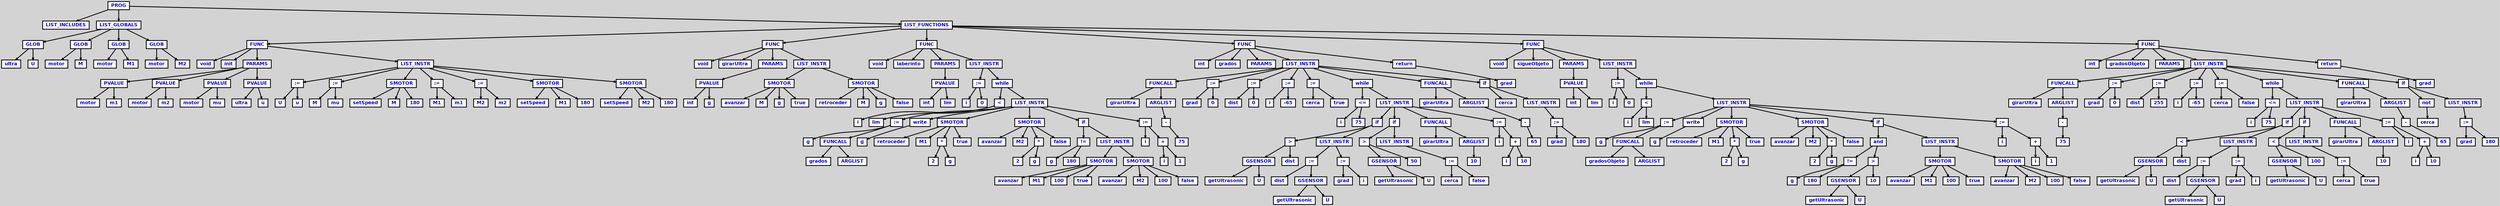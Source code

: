 digraph {

	ordering=out;
	ranksep=.4;
	bgcolor="lightgrey"; node [shape=box, fixedsize=false, fontsize=12, fontname="Helvetica-bold", fontcolor="blue"
		width=.25, height=.25, color="black", fillcolor="white", style="filled, solid, bold"];
	edge [arrowsize=.5, color="black", style="bold"]

  n0 [label="PROG"];
  n1 [label="LIST_INCLUDES"];
  n2 [label="LIST_GLOBALS"];
  n2 [label="LIST_GLOBALS"];
  n3 [label="GLOB"];
  n3 [label="GLOB"];
  n4 [label="ultra"];
  n5 [label="U"];
  n6 [label="GLOB"];
  n6 [label="GLOB"];
  n7 [label="motor"];
  n8 [label="M"];
  n9 [label="GLOB"];
  n9 [label="GLOB"];
  n10 [label="motor"];
  n11 [label="M1"];
  n12 [label="GLOB"];
  n12 [label="GLOB"];
  n13 [label="motor"];
  n14 [label="M2"];
  n15 [label="LIST_FUNCTIONS"];
  n15 [label="LIST_FUNCTIONS"];
  n16 [label="FUNC"];
  n16 [label="FUNC"];
  n17 [label="void"];
  n18 [label="init"];
  n19 [label="PARAMS"];
  n19 [label="PARAMS"];
  n20 [label="PVALUE"];
  n20 [label="PVALUE"];
  n21 [label="motor"];
  n22 [label="m1"];
  n23 [label="PVALUE"];
  n23 [label="PVALUE"];
  n24 [label="motor"];
  n25 [label="m2"];
  n26 [label="PVALUE"];
  n26 [label="PVALUE"];
  n27 [label="motor"];
  n28 [label="mu"];
  n29 [label="PVALUE"];
  n29 [label="PVALUE"];
  n30 [label="ultra"];
  n31 [label="u"];
  n32 [label="LIST_INSTR"];
  n32 [label="LIST_INSTR"];
  n33 [label=":="];
  n33 [label=":="];
  n34 [label="U"];
  n35 [label="u"];
  n36 [label=":="];
  n36 [label=":="];
  n37 [label="M"];
  n38 [label="mu"];
  n39 [label="SMOTOR"];
  n39 [label="SMOTOR"];
  n40 [label="setSpeed"];
  n41 [label="M"];
  n42 [label="180"];
  n43 [label=":="];
  n43 [label=":="];
  n44 [label="M1"];
  n45 [label="m1"];
  n46 [label=":="];
  n46 [label=":="];
  n47 [label="M2"];
  n48 [label="m2"];
  n49 [label="SMOTOR"];
  n49 [label="SMOTOR"];
  n50 [label="setSpeed"];
  n51 [label="M1"];
  n52 [label="180"];
  n53 [label="SMOTOR"];
  n53 [label="SMOTOR"];
  n54 [label="setSpeed"];
  n55 [label="M2"];
  n56 [label="180"];
  n57 [label="FUNC"];
  n57 [label="FUNC"];
  n58 [label="void"];
  n59 [label="girarUltra"];
  n60 [label="PARAMS"];
  n60 [label="PARAMS"];
  n61 [label="PVALUE"];
  n61 [label="PVALUE"];
  n62 [label="int"];
  n63 [label="g"];
  n64 [label="LIST_INSTR"];
  n64 [label="LIST_INSTR"];
  n65 [label="SMOTOR"];
  n65 [label="SMOTOR"];
  n66 [label="avanzar"];
  n67 [label="M"];
  n68 [label="g"];
  n69 [label="true"];
  n70 [label="SMOTOR"];
  n70 [label="SMOTOR"];
  n71 [label="retroceder"];
  n72 [label="M"];
  n73 [label="g"];
  n74 [label="false"];
  n75 [label="FUNC"];
  n75 [label="FUNC"];
  n76 [label="void"];
  n77 [label="laberinto"];
  n78 [label="PARAMS"];
  n78 [label="PARAMS"];
  n79 [label="PVALUE"];
  n79 [label="PVALUE"];
  n80 [label="int"];
  n81 [label="lim"];
  n82 [label="LIST_INSTR"];
  n82 [label="LIST_INSTR"];
  n83 [label=":="];
  n83 [label=":="];
  n84 [label="i"];
  n85 [label="0"];
  n86 [label="while"];
  n86 [label="while"];
  n87 [label="<"];
  n87 [label="<"];
  n88 [label="i"];
  n89 [label="lim"];
  n90 [label="LIST_INSTR"];
  n90 [label="LIST_INSTR"];
  n91 [label=":="];
  n91 [label=":="];
  n92 [label="g"];
  n93 [label="FUNCALL"];
  n93 [label="FUNCALL"];
  n94 [label="grados"];
  n95 [label="ARGLIST"];
  n96 [label="write"];
  n96 [label="write"];
  n97 [label="g"];
  n98 [label="SMOTOR"];
  n98 [label="SMOTOR"];
  n99 [label="retroceder"];
  n100 [label="M1"];
  n101 [label="*"];
  n101 [label="*"];
  n102 [label="2"];
  n103 [label="g"];
  n104 [label="true"];
  n105 [label="SMOTOR"];
  n105 [label="SMOTOR"];
  n106 [label="avanzar"];
  n107 [label="M2"];
  n108 [label="*"];
  n108 [label="*"];
  n109 [label="2"];
  n110 [label="g"];
  n111 [label="false"];
  n112 [label="if"];
  n112 [label="if"];
  n113 [label="!="];
  n113 [label="!="];
  n114 [label="g"];
  n115 [label="180"];
  n116 [label="LIST_INSTR"];
  n116 [label="LIST_INSTR"];
  n117 [label="SMOTOR"];
  n117 [label="SMOTOR"];
  n118 [label="avanzar"];
  n119 [label="M1"];
  n120 [label="100"];
  n121 [label="true"];
  n122 [label="SMOTOR"];
  n122 [label="SMOTOR"];
  n123 [label="avanzar"];
  n124 [label="M2"];
  n125 [label="100"];
  n126 [label="false"];
  n127 [label=":="];
  n127 [label=":="];
  n128 [label="i"];
  n129 [label="+"];
  n129 [label="+"];
  n130 [label="i"];
  n131 [label="1"];
  n132 [label="FUNC"];
  n132 [label="FUNC"];
  n133 [label="int"];
  n134 [label="grados"];
  n135 [label="PARAMS"];
  n136 [label="LIST_INSTR"];
  n136 [label="LIST_INSTR"];
  n137 [label="FUNCALL"];
  n137 [label="FUNCALL"];
  n138 [label="girarUltra"];
  n139 [label="ARGLIST"];
  n139 [label="ARGLIST"];
  n140 [label="-"];
  n140 [label="-"];
  n141 [label="75"];
  n142 [label=":="];
  n142 [label=":="];
  n143 [label="grad"];
  n144 [label="0"];
  n145 [label=":="];
  n145 [label=":="];
  n146 [label="dist"];
  n147 [label="0"];
  n148 [label=":="];
  n148 [label=":="];
  n149 [label="i"];
  n150 [label="-65"];
  n151 [label=":="];
  n151 [label=":="];
  n152 [label="cerca"];
  n153 [label="true"];
  n154 [label="while"];
  n154 [label="while"];
  n155 [label="<="];
  n155 [label="<="];
  n156 [label="i"];
  n157 [label="75"];
  n158 [label="LIST_INSTR"];
  n158 [label="LIST_INSTR"];
  n159 [label="if"];
  n159 [label="if"];
  n160 [label=">"];
  n160 [label=">"];
  n161 [label="GSENSOR"];
  n161 [label="GSENSOR"];
  n162 [label="getUltrasonic"];
  n163 [label="U"];
  n164 [label="dist"];
  n165 [label="LIST_INSTR"];
  n165 [label="LIST_INSTR"];
  n166 [label=":="];
  n166 [label=":="];
  n167 [label="dist"];
  n168 [label="GSENSOR"];
  n168 [label="GSENSOR"];
  n169 [label="getUltrasonic"];
  n170 [label="U"];
  n171 [label=":="];
  n171 [label=":="];
  n172 [label="grad"];
  n173 [label="i"];
  n174 [label="if"];
  n174 [label="if"];
  n175 [label=">"];
  n175 [label=">"];
  n176 [label="GSENSOR"];
  n176 [label="GSENSOR"];
  n177 [label="getUltrasonic"];
  n178 [label="U"];
  n179 [label="50"];
  n180 [label="LIST_INSTR"];
  n180 [label="LIST_INSTR"];
  n181 [label=":="];
  n181 [label=":="];
  n182 [label="cerca"];
  n183 [label="false"];
  n184 [label="FUNCALL"];
  n184 [label="FUNCALL"];
  n185 [label="girarUltra"];
  n186 [label="ARGLIST"];
  n186 [label="ARGLIST"];
  n187 [label="10"];
  n188 [label=":="];
  n188 [label=":="];
  n189 [label="i"];
  n190 [label="+"];
  n190 [label="+"];
  n191 [label="i"];
  n192 [label="10"];
  n193 [label="FUNCALL"];
  n193 [label="FUNCALL"];
  n194 [label="girarUltra"];
  n195 [label="ARGLIST"];
  n195 [label="ARGLIST"];
  n196 [label="-"];
  n196 [label="-"];
  n197 [label="65"];
  n198 [label="if"];
  n198 [label="if"];
  n199 [label="cerca"];
  n200 [label="LIST_INSTR"];
  n200 [label="LIST_INSTR"];
  n201 [label=":="];
  n201 [label=":="];
  n202 [label="grad"];
  n203 [label="180"];
  n204 [label="return"];
  n204 [label="return"];
  n205 [label="grad"];
  n206 [label="FUNC"];
  n206 [label="FUNC"];
  n207 [label="void"];
  n208 [label="sigueObjeto"];
  n209 [label="PARAMS"];
  n209 [label="PARAMS"];
  n210 [label="PVALUE"];
  n210 [label="PVALUE"];
  n211 [label="int"];
  n212 [label="lim"];
  n213 [label="LIST_INSTR"];
  n213 [label="LIST_INSTR"];
  n214 [label=":="];
  n214 [label=":="];
  n215 [label="i"];
  n216 [label="0"];
  n217 [label="while"];
  n217 [label="while"];
  n218 [label="<"];
  n218 [label="<"];
  n219 [label="i"];
  n220 [label="lim"];
  n221 [label="LIST_INSTR"];
  n221 [label="LIST_INSTR"];
  n222 [label=":="];
  n222 [label=":="];
  n223 [label="g"];
  n224 [label="FUNCALL"];
  n224 [label="FUNCALL"];
  n225 [label="gradosObjeto"];
  n226 [label="ARGLIST"];
  n227 [label="write"];
  n227 [label="write"];
  n228 [label="g"];
  n229 [label="SMOTOR"];
  n229 [label="SMOTOR"];
  n230 [label="retroceder"];
  n231 [label="M1"];
  n232 [label="*"];
  n232 [label="*"];
  n233 [label="2"];
  n234 [label="g"];
  n235 [label="true"];
  n236 [label="SMOTOR"];
  n236 [label="SMOTOR"];
  n237 [label="avanzar"];
  n238 [label="M2"];
  n239 [label="*"];
  n239 [label="*"];
  n240 [label="2"];
  n241 [label="g"];
  n242 [label="false"];
  n243 [label="if"];
  n243 [label="if"];
  n244 [label="and"];
  n244 [label="and"];
  n245 [label="!="];
  n245 [label="!="];
  n246 [label="g"];
  n247 [label="180"];
  n248 [label=">"];
  n248 [label=">"];
  n249 [label="GSENSOR"];
  n249 [label="GSENSOR"];
  n250 [label="getUltrasonic"];
  n251 [label="U"];
  n252 [label="10"];
  n253 [label="LIST_INSTR"];
  n253 [label="LIST_INSTR"];
  n254 [label="SMOTOR"];
  n254 [label="SMOTOR"];
  n255 [label="avanzar"];
  n256 [label="M1"];
  n257 [label="100"];
  n258 [label="true"];
  n259 [label="SMOTOR"];
  n259 [label="SMOTOR"];
  n260 [label="avanzar"];
  n261 [label="M2"];
  n262 [label="100"];
  n263 [label="false"];
  n264 [label=":="];
  n264 [label=":="];
  n265 [label="i"];
  n266 [label="+"];
  n266 [label="+"];
  n267 [label="i"];
  n268 [label="1"];
  n269 [label="FUNC"];
  n269 [label="FUNC"];
  n270 [label="int"];
  n271 [label="gradosObjeto"];
  n272 [label="PARAMS"];
  n273 [label="LIST_INSTR"];
  n273 [label="LIST_INSTR"];
  n274 [label="FUNCALL"];
  n274 [label="FUNCALL"];
  n275 [label="girarUltra"];
  n276 [label="ARGLIST"];
  n276 [label="ARGLIST"];
  n277 [label="-"];
  n277 [label="-"];
  n278 [label="75"];
  n279 [label=":="];
  n279 [label=":="];
  n280 [label="grad"];
  n281 [label="0"];
  n282 [label=":="];
  n282 [label=":="];
  n283 [label="dist"];
  n284 [label="255"];
  n285 [label=":="];
  n285 [label=":="];
  n286 [label="i"];
  n287 [label="-65"];
  n288 [label=":="];
  n288 [label=":="];
  n289 [label="cerca"];
  n290 [label="false"];
  n291 [label="while"];
  n291 [label="while"];
  n292 [label="<="];
  n292 [label="<="];
  n293 [label="i"];
  n294 [label="75"];
  n295 [label="LIST_INSTR"];
  n295 [label="LIST_INSTR"];
  n296 [label="if"];
  n296 [label="if"];
  n297 [label="<"];
  n297 [label="<"];
  n298 [label="GSENSOR"];
  n298 [label="GSENSOR"];
  n299 [label="getUltrasonic"];
  n300 [label="U"];
  n301 [label="dist"];
  n302 [label="LIST_INSTR"];
  n302 [label="LIST_INSTR"];
  n303 [label=":="];
  n303 [label=":="];
  n304 [label="dist"];
  n305 [label="GSENSOR"];
  n305 [label="GSENSOR"];
  n306 [label="getUltrasonic"];
  n307 [label="U"];
  n308 [label=":="];
  n308 [label=":="];
  n309 [label="grad"];
  n310 [label="i"];
  n311 [label="if"];
  n311 [label="if"];
  n312 [label="<"];
  n312 [label="<"];
  n313 [label="GSENSOR"];
  n313 [label="GSENSOR"];
  n314 [label="getUltrasonic"];
  n315 [label="U"];
  n316 [label="100"];
  n317 [label="LIST_INSTR"];
  n317 [label="LIST_INSTR"];
  n318 [label=":="];
  n318 [label=":="];
  n319 [label="cerca"];
  n320 [label="true"];
  n321 [label="FUNCALL"];
  n321 [label="FUNCALL"];
  n322 [label="girarUltra"];
  n323 [label="ARGLIST"];
  n323 [label="ARGLIST"];
  n324 [label="10"];
  n325 [label=":="];
  n325 [label=":="];
  n326 [label="i"];
  n327 [label="+"];
  n327 [label="+"];
  n328 [label="i"];
  n329 [label="10"];
  n330 [label="FUNCALL"];
  n330 [label="FUNCALL"];
  n331 [label="girarUltra"];
  n332 [label="ARGLIST"];
  n332 [label="ARGLIST"];
  n333 [label="-"];
  n333 [label="-"];
  n334 [label="65"];
  n335 [label="if"];
  n335 [label="if"];
  n336 [label="not"];
  n336 [label="not"];
  n337 [label="cerca"];
  n338 [label="LIST_INSTR"];
  n338 [label="LIST_INSTR"];
  n339 [label=":="];
  n339 [label=":="];
  n340 [label="grad"];
  n341 [label="180"];
  n342 [label="return"];
  n342 [label="return"];
  n343 [label="grad"];

  n0 -> n1 // "PROG" -> "LIST_INCLUDES"
  n0 -> n2 // "PROG" -> "LIST_GLOBALS"
  n2 -> n3 // "LIST_GLOBALS" -> "GLOB"
  n3 -> n4 // "GLOB" -> "ultra"
  n3 -> n5 // "GLOB" -> "U"
  n2 -> n6 // "LIST_GLOBALS" -> "GLOB"
  n6 -> n7 // "GLOB" -> "motor"
  n6 -> n8 // "GLOB" -> "M"
  n2 -> n9 // "LIST_GLOBALS" -> "GLOB"
  n9 -> n10 // "GLOB" -> "motor"
  n9 -> n11 // "GLOB" -> "M1"
  n2 -> n12 // "LIST_GLOBALS" -> "GLOB"
  n12 -> n13 // "GLOB" -> "motor"
  n12 -> n14 // "GLOB" -> "M2"
  n0 -> n15 // "PROG" -> "LIST_FUNCTIONS"
  n15 -> n16 // "LIST_FUNCTIONS" -> "FUNC"
  n16 -> n17 // "FUNC" -> "void"
  n16 -> n18 // "FUNC" -> "init"
  n16 -> n19 // "FUNC" -> "PARAMS"
  n19 -> n20 // "PARAMS" -> "PVALUE"
  n20 -> n21 // "PVALUE" -> "motor"
  n20 -> n22 // "PVALUE" -> "m1"
  n19 -> n23 // "PARAMS" -> "PVALUE"
  n23 -> n24 // "PVALUE" -> "motor"
  n23 -> n25 // "PVALUE" -> "m2"
  n19 -> n26 // "PARAMS" -> "PVALUE"
  n26 -> n27 // "PVALUE" -> "motor"
  n26 -> n28 // "PVALUE" -> "mu"
  n19 -> n29 // "PARAMS" -> "PVALUE"
  n29 -> n30 // "PVALUE" -> "ultra"
  n29 -> n31 // "PVALUE" -> "u"
  n16 -> n32 // "FUNC" -> "LIST_INSTR"
  n32 -> n33 // "LIST_INSTR" -> ":="
  n33 -> n34 // ":=" -> "U"
  n33 -> n35 // ":=" -> "u"
  n32 -> n36 // "LIST_INSTR" -> ":="
  n36 -> n37 // ":=" -> "M"
  n36 -> n38 // ":=" -> "mu"
  n32 -> n39 // "LIST_INSTR" -> "SMOTOR"
  n39 -> n40 // "SMOTOR" -> "setSpeed"
  n39 -> n41 // "SMOTOR" -> "M"
  n39 -> n42 // "SMOTOR" -> "180"
  n32 -> n43 // "LIST_INSTR" -> ":="
  n43 -> n44 // ":=" -> "M1"
  n43 -> n45 // ":=" -> "m1"
  n32 -> n46 // "LIST_INSTR" -> ":="
  n46 -> n47 // ":=" -> "M2"
  n46 -> n48 // ":=" -> "m2"
  n32 -> n49 // "LIST_INSTR" -> "SMOTOR"
  n49 -> n50 // "SMOTOR" -> "setSpeed"
  n49 -> n51 // "SMOTOR" -> "M1"
  n49 -> n52 // "SMOTOR" -> "180"
  n32 -> n53 // "LIST_INSTR" -> "SMOTOR"
  n53 -> n54 // "SMOTOR" -> "setSpeed"
  n53 -> n55 // "SMOTOR" -> "M2"
  n53 -> n56 // "SMOTOR" -> "180"
  n15 -> n57 // "LIST_FUNCTIONS" -> "FUNC"
  n57 -> n58 // "FUNC" -> "void"
  n57 -> n59 // "FUNC" -> "girarUltra"
  n57 -> n60 // "FUNC" -> "PARAMS"
  n60 -> n61 // "PARAMS" -> "PVALUE"
  n61 -> n62 // "PVALUE" -> "int"
  n61 -> n63 // "PVALUE" -> "g"
  n57 -> n64 // "FUNC" -> "LIST_INSTR"
  n64 -> n65 // "LIST_INSTR" -> "SMOTOR"
  n65 -> n66 // "SMOTOR" -> "avanzar"
  n65 -> n67 // "SMOTOR" -> "M"
  n65 -> n68 // "SMOTOR" -> "g"
  n65 -> n69 // "SMOTOR" -> "true"
  n64 -> n70 // "LIST_INSTR" -> "SMOTOR"
  n70 -> n71 // "SMOTOR" -> "retroceder"
  n70 -> n72 // "SMOTOR" -> "M"
  n70 -> n73 // "SMOTOR" -> "g"
  n70 -> n74 // "SMOTOR" -> "false"
  n15 -> n75 // "LIST_FUNCTIONS" -> "FUNC"
  n75 -> n76 // "FUNC" -> "void"
  n75 -> n77 // "FUNC" -> "laberinto"
  n75 -> n78 // "FUNC" -> "PARAMS"
  n78 -> n79 // "PARAMS" -> "PVALUE"
  n79 -> n80 // "PVALUE" -> "int"
  n79 -> n81 // "PVALUE" -> "lim"
  n75 -> n82 // "FUNC" -> "LIST_INSTR"
  n82 -> n83 // "LIST_INSTR" -> ":="
  n83 -> n84 // ":=" -> "i"
  n83 -> n85 // ":=" -> "0"
  n82 -> n86 // "LIST_INSTR" -> "while"
  n86 -> n87 // "while" -> "<"
  n87 -> n88 // "<" -> "i"
  n87 -> n89 // "<" -> "lim"
  n86 -> n90 // "while" -> "LIST_INSTR"
  n90 -> n91 // "LIST_INSTR" -> ":="
  n91 -> n92 // ":=" -> "g"
  n91 -> n93 // ":=" -> "FUNCALL"
  n93 -> n94 // "FUNCALL" -> "grados"
  n93 -> n95 // "FUNCALL" -> "ARGLIST"
  n90 -> n96 // "LIST_INSTR" -> "write"
  n96 -> n97 // "write" -> "g"
  n90 -> n98 // "LIST_INSTR" -> "SMOTOR"
  n98 -> n99 // "SMOTOR" -> "retroceder"
  n98 -> n100 // "SMOTOR" -> "M1"
  n98 -> n101 // "SMOTOR" -> "*"
  n101 -> n102 // "*" -> "2"
  n101 -> n103 // "*" -> "g"
  n98 -> n104 // "SMOTOR" -> "true"
  n90 -> n105 // "LIST_INSTR" -> "SMOTOR"
  n105 -> n106 // "SMOTOR" -> "avanzar"
  n105 -> n107 // "SMOTOR" -> "M2"
  n105 -> n108 // "SMOTOR" -> "*"
  n108 -> n109 // "*" -> "2"
  n108 -> n110 // "*" -> "g"
  n105 -> n111 // "SMOTOR" -> "false"
  n90 -> n112 // "LIST_INSTR" -> "if"
  n112 -> n113 // "if" -> "!="
  n113 -> n114 // "!=" -> "g"
  n113 -> n115 // "!=" -> "180"
  n112 -> n116 // "if" -> "LIST_INSTR"
  n116 -> n117 // "LIST_INSTR" -> "SMOTOR"
  n117 -> n118 // "SMOTOR" -> "avanzar"
  n117 -> n119 // "SMOTOR" -> "M1"
  n117 -> n120 // "SMOTOR" -> "100"
  n117 -> n121 // "SMOTOR" -> "true"
  n116 -> n122 // "LIST_INSTR" -> "SMOTOR"
  n122 -> n123 // "SMOTOR" -> "avanzar"
  n122 -> n124 // "SMOTOR" -> "M2"
  n122 -> n125 // "SMOTOR" -> "100"
  n122 -> n126 // "SMOTOR" -> "false"
  n90 -> n127 // "LIST_INSTR" -> ":="
  n127 -> n128 // ":=" -> "i"
  n127 -> n129 // ":=" -> "+"
  n129 -> n130 // "+" -> "i"
  n129 -> n131 // "+" -> "1"
  n15 -> n132 // "LIST_FUNCTIONS" -> "FUNC"
  n132 -> n133 // "FUNC" -> "int"
  n132 -> n134 // "FUNC" -> "grados"
  n132 -> n135 // "FUNC" -> "PARAMS"
  n132 -> n136 // "FUNC" -> "LIST_INSTR"
  n136 -> n137 // "LIST_INSTR" -> "FUNCALL"
  n137 -> n138 // "FUNCALL" -> "girarUltra"
  n137 -> n139 // "FUNCALL" -> "ARGLIST"
  n139 -> n140 // "ARGLIST" -> "-"
  n140 -> n141 // "-" -> "75"
  n136 -> n142 // "LIST_INSTR" -> ":="
  n142 -> n143 // ":=" -> "grad"
  n142 -> n144 // ":=" -> "0"
  n136 -> n145 // "LIST_INSTR" -> ":="
  n145 -> n146 // ":=" -> "dist"
  n145 -> n147 // ":=" -> "0"
  n136 -> n148 // "LIST_INSTR" -> ":="
  n148 -> n149 // ":=" -> "i"
  n148 -> n150 // ":=" -> "-65"
  n136 -> n151 // "LIST_INSTR" -> ":="
  n151 -> n152 // ":=" -> "cerca"
  n151 -> n153 // ":=" -> "true"
  n136 -> n154 // "LIST_INSTR" -> "while"
  n154 -> n155 // "while" -> "<="
  n155 -> n156 // "<=" -> "i"
  n155 -> n157 // "<=" -> "75"
  n154 -> n158 // "while" -> "LIST_INSTR"
  n158 -> n159 // "LIST_INSTR" -> "if"
  n159 -> n160 // "if" -> ">"
  n160 -> n161 // ">" -> "GSENSOR"
  n161 -> n162 // "GSENSOR" -> "getUltrasonic"
  n161 -> n163 // "GSENSOR" -> "U"
  n160 -> n164 // ">" -> "dist"
  n159 -> n165 // "if" -> "LIST_INSTR"
  n165 -> n166 // "LIST_INSTR" -> ":="
  n166 -> n167 // ":=" -> "dist"
  n166 -> n168 // ":=" -> "GSENSOR"
  n168 -> n169 // "GSENSOR" -> "getUltrasonic"
  n168 -> n170 // "GSENSOR" -> "U"
  n165 -> n171 // "LIST_INSTR" -> ":="
  n171 -> n172 // ":=" -> "grad"
  n171 -> n173 // ":=" -> "i"
  n158 -> n174 // "LIST_INSTR" -> "if"
  n174 -> n175 // "if" -> ">"
  n175 -> n176 // ">" -> "GSENSOR"
  n176 -> n177 // "GSENSOR" -> "getUltrasonic"
  n176 -> n178 // "GSENSOR" -> "U"
  n175 -> n179 // ">" -> "50"
  n174 -> n180 // "if" -> "LIST_INSTR"
  n180 -> n181 // "LIST_INSTR" -> ":="
  n181 -> n182 // ":=" -> "cerca"
  n181 -> n183 // ":=" -> "false"
  n158 -> n184 // "LIST_INSTR" -> "FUNCALL"
  n184 -> n185 // "FUNCALL" -> "girarUltra"
  n184 -> n186 // "FUNCALL" -> "ARGLIST"
  n186 -> n187 // "ARGLIST" -> "10"
  n158 -> n188 // "LIST_INSTR" -> ":="
  n188 -> n189 // ":=" -> "i"
  n188 -> n190 // ":=" -> "+"
  n190 -> n191 // "+" -> "i"
  n190 -> n192 // "+" -> "10"
  n136 -> n193 // "LIST_INSTR" -> "FUNCALL"
  n193 -> n194 // "FUNCALL" -> "girarUltra"
  n193 -> n195 // "FUNCALL" -> "ARGLIST"
  n195 -> n196 // "ARGLIST" -> "-"
  n196 -> n197 // "-" -> "65"
  n136 -> n198 // "LIST_INSTR" -> "if"
  n198 -> n199 // "if" -> "cerca"
  n198 -> n200 // "if" -> "LIST_INSTR"
  n200 -> n201 // "LIST_INSTR" -> ":="
  n201 -> n202 // ":=" -> "grad"
  n201 -> n203 // ":=" -> "180"
  n132 -> n204 // "FUNC" -> "return"
  n204 -> n205 // "return" -> "grad"
  n15 -> n206 // "LIST_FUNCTIONS" -> "FUNC"
  n206 -> n207 // "FUNC" -> "void"
  n206 -> n208 // "FUNC" -> "sigueObjeto"
  n206 -> n209 // "FUNC" -> "PARAMS"
  n209 -> n210 // "PARAMS" -> "PVALUE"
  n210 -> n211 // "PVALUE" -> "int"
  n210 -> n212 // "PVALUE" -> "lim"
  n206 -> n213 // "FUNC" -> "LIST_INSTR"
  n213 -> n214 // "LIST_INSTR" -> ":="
  n214 -> n215 // ":=" -> "i"
  n214 -> n216 // ":=" -> "0"
  n213 -> n217 // "LIST_INSTR" -> "while"
  n217 -> n218 // "while" -> "<"
  n218 -> n219 // "<" -> "i"
  n218 -> n220 // "<" -> "lim"
  n217 -> n221 // "while" -> "LIST_INSTR"
  n221 -> n222 // "LIST_INSTR" -> ":="
  n222 -> n223 // ":=" -> "g"
  n222 -> n224 // ":=" -> "FUNCALL"
  n224 -> n225 // "FUNCALL" -> "gradosObjeto"
  n224 -> n226 // "FUNCALL" -> "ARGLIST"
  n221 -> n227 // "LIST_INSTR" -> "write"
  n227 -> n228 // "write" -> "g"
  n221 -> n229 // "LIST_INSTR" -> "SMOTOR"
  n229 -> n230 // "SMOTOR" -> "retroceder"
  n229 -> n231 // "SMOTOR" -> "M1"
  n229 -> n232 // "SMOTOR" -> "*"
  n232 -> n233 // "*" -> "2"
  n232 -> n234 // "*" -> "g"
  n229 -> n235 // "SMOTOR" -> "true"
  n221 -> n236 // "LIST_INSTR" -> "SMOTOR"
  n236 -> n237 // "SMOTOR" -> "avanzar"
  n236 -> n238 // "SMOTOR" -> "M2"
  n236 -> n239 // "SMOTOR" -> "*"
  n239 -> n240 // "*" -> "2"
  n239 -> n241 // "*" -> "g"
  n236 -> n242 // "SMOTOR" -> "false"
  n221 -> n243 // "LIST_INSTR" -> "if"
  n243 -> n244 // "if" -> "and"
  n244 -> n245 // "and" -> "!="
  n245 -> n246 // "!=" -> "g"
  n245 -> n247 // "!=" -> "180"
  n244 -> n248 // "and" -> ">"
  n248 -> n249 // ">" -> "GSENSOR"
  n249 -> n250 // "GSENSOR" -> "getUltrasonic"
  n249 -> n251 // "GSENSOR" -> "U"
  n248 -> n252 // ">" -> "10"
  n243 -> n253 // "if" -> "LIST_INSTR"
  n253 -> n254 // "LIST_INSTR" -> "SMOTOR"
  n254 -> n255 // "SMOTOR" -> "avanzar"
  n254 -> n256 // "SMOTOR" -> "M1"
  n254 -> n257 // "SMOTOR" -> "100"
  n254 -> n258 // "SMOTOR" -> "true"
  n253 -> n259 // "LIST_INSTR" -> "SMOTOR"
  n259 -> n260 // "SMOTOR" -> "avanzar"
  n259 -> n261 // "SMOTOR" -> "M2"
  n259 -> n262 // "SMOTOR" -> "100"
  n259 -> n263 // "SMOTOR" -> "false"
  n221 -> n264 // "LIST_INSTR" -> ":="
  n264 -> n265 // ":=" -> "i"
  n264 -> n266 // ":=" -> "+"
  n266 -> n267 // "+" -> "i"
  n266 -> n268 // "+" -> "1"
  n15 -> n269 // "LIST_FUNCTIONS" -> "FUNC"
  n269 -> n270 // "FUNC" -> "int"
  n269 -> n271 // "FUNC" -> "gradosObjeto"
  n269 -> n272 // "FUNC" -> "PARAMS"
  n269 -> n273 // "FUNC" -> "LIST_INSTR"
  n273 -> n274 // "LIST_INSTR" -> "FUNCALL"
  n274 -> n275 // "FUNCALL" -> "girarUltra"
  n274 -> n276 // "FUNCALL" -> "ARGLIST"
  n276 -> n277 // "ARGLIST" -> "-"
  n277 -> n278 // "-" -> "75"
  n273 -> n279 // "LIST_INSTR" -> ":="
  n279 -> n280 // ":=" -> "grad"
  n279 -> n281 // ":=" -> "0"
  n273 -> n282 // "LIST_INSTR" -> ":="
  n282 -> n283 // ":=" -> "dist"
  n282 -> n284 // ":=" -> "255"
  n273 -> n285 // "LIST_INSTR" -> ":="
  n285 -> n286 // ":=" -> "i"
  n285 -> n287 // ":=" -> "-65"
  n273 -> n288 // "LIST_INSTR" -> ":="
  n288 -> n289 // ":=" -> "cerca"
  n288 -> n290 // ":=" -> "false"
  n273 -> n291 // "LIST_INSTR" -> "while"
  n291 -> n292 // "while" -> "<="
  n292 -> n293 // "<=" -> "i"
  n292 -> n294 // "<=" -> "75"
  n291 -> n295 // "while" -> "LIST_INSTR"
  n295 -> n296 // "LIST_INSTR" -> "if"
  n296 -> n297 // "if" -> "<"
  n297 -> n298 // "<" -> "GSENSOR"
  n298 -> n299 // "GSENSOR" -> "getUltrasonic"
  n298 -> n300 // "GSENSOR" -> "U"
  n297 -> n301 // "<" -> "dist"
  n296 -> n302 // "if" -> "LIST_INSTR"
  n302 -> n303 // "LIST_INSTR" -> ":="
  n303 -> n304 // ":=" -> "dist"
  n303 -> n305 // ":=" -> "GSENSOR"
  n305 -> n306 // "GSENSOR" -> "getUltrasonic"
  n305 -> n307 // "GSENSOR" -> "U"
  n302 -> n308 // "LIST_INSTR" -> ":="
  n308 -> n309 // ":=" -> "grad"
  n308 -> n310 // ":=" -> "i"
  n295 -> n311 // "LIST_INSTR" -> "if"
  n311 -> n312 // "if" -> "<"
  n312 -> n313 // "<" -> "GSENSOR"
  n313 -> n314 // "GSENSOR" -> "getUltrasonic"
  n313 -> n315 // "GSENSOR" -> "U"
  n312 -> n316 // "<" -> "100"
  n311 -> n317 // "if" -> "LIST_INSTR"
  n317 -> n318 // "LIST_INSTR" -> ":="
  n318 -> n319 // ":=" -> "cerca"
  n318 -> n320 // ":=" -> "true"
  n295 -> n321 // "LIST_INSTR" -> "FUNCALL"
  n321 -> n322 // "FUNCALL" -> "girarUltra"
  n321 -> n323 // "FUNCALL" -> "ARGLIST"
  n323 -> n324 // "ARGLIST" -> "10"
  n295 -> n325 // "LIST_INSTR" -> ":="
  n325 -> n326 // ":=" -> "i"
  n325 -> n327 // ":=" -> "+"
  n327 -> n328 // "+" -> "i"
  n327 -> n329 // "+" -> "10"
  n273 -> n330 // "LIST_INSTR" -> "FUNCALL"
  n330 -> n331 // "FUNCALL" -> "girarUltra"
  n330 -> n332 // "FUNCALL" -> "ARGLIST"
  n332 -> n333 // "ARGLIST" -> "-"
  n333 -> n334 // "-" -> "65"
  n273 -> n335 // "LIST_INSTR" -> "if"
  n335 -> n336 // "if" -> "not"
  n336 -> n337 // "not" -> "cerca"
  n335 -> n338 // "if" -> "LIST_INSTR"
  n338 -> n339 // "LIST_INSTR" -> ":="
  n339 -> n340 // ":=" -> "grad"
  n339 -> n341 // ":=" -> "180"
  n269 -> n342 // "FUNC" -> "return"
  n342 -> n343 // "return" -> "grad"

}
